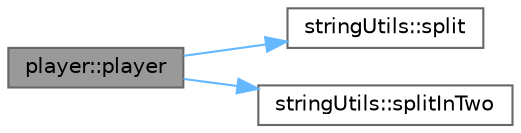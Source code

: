 digraph "player::player"
{
 // LATEX_PDF_SIZE
  bgcolor="transparent";
  edge [fontname=Helvetica,fontsize=10,labelfontname=Helvetica,labelfontsize=10];
  node [fontname=Helvetica,fontsize=10,shape=box,height=0.2,width=0.4];
  rankdir="LR";
  Node1 [id="Node000001",label="player::player",height=0.2,width=0.4,color="gray40", fillcolor="grey60", style="filled", fontcolor="black",tooltip="Create the player class based by player string line."];
  Node1 -> Node2 [id="edge1_Node000001_Node000002",color="steelblue1",style="solid",tooltip=" "];
  Node2 [id="Node000002",label="stringUtils::split",height=0.2,width=0.4,color="grey40", fillcolor="white", style="filled",URL="$classstring_utils.html#a13c1603c08fd6d8e43399d0fe90d7f86",tooltip=" "];
  Node1 -> Node3 [id="edge2_Node000001_Node000003",color="steelblue1",style="solid",tooltip=" "];
  Node3 [id="Node000003",label="stringUtils::splitInTwo",height=0.2,width=0.4,color="grey40", fillcolor="white", style="filled",URL="$classstring_utils.html#a56360121f6f79af10301405900535ea2",tooltip=" "];
}
